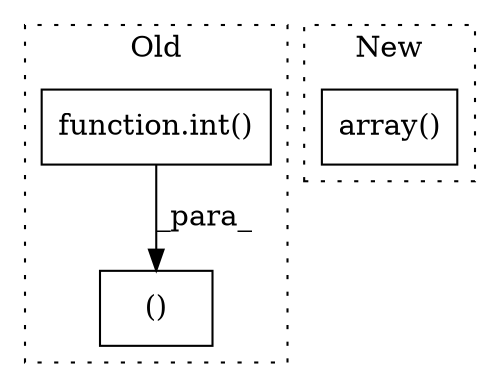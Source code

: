 digraph G {
subgraph cluster0 {
1 [label="function.int()" a="75" s="3944,3966" l="4,1" shape="box"];
3 [label="()" a="54" s="3943" l="24" shape="box"];
label = "Old";
style="dotted";
}
subgraph cluster1 {
2 [label="array()" a="75" s="1437,1461" l="9,1" shape="box"];
label = "New";
style="dotted";
}
1 -> 3 [label="_para_"];
}